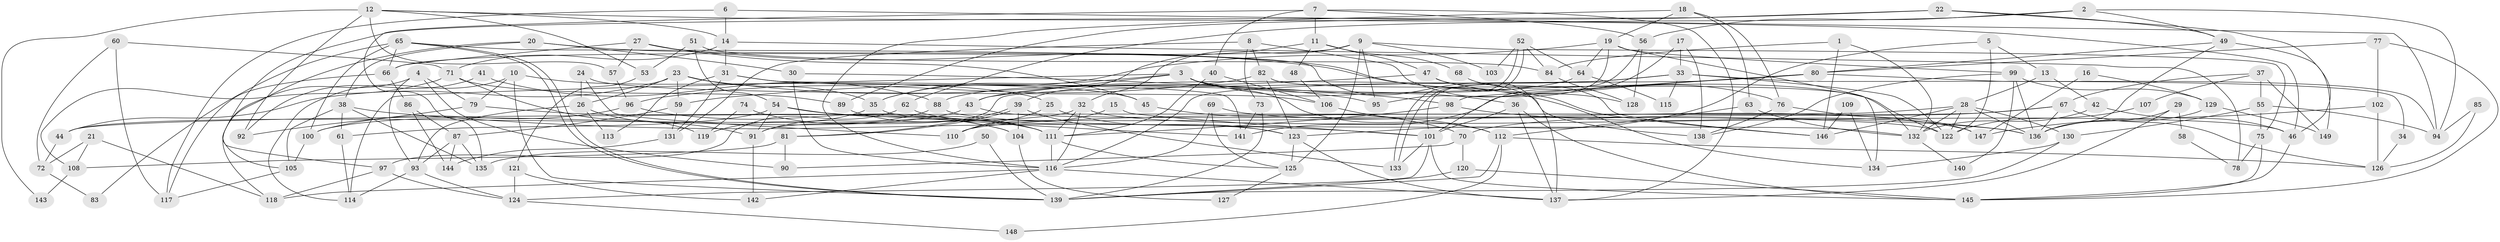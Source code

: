 // Generated by graph-tools (version 1.1) at 2025/52/03/09/25 04:52:05]
// undirected, 149 vertices, 298 edges
graph export_dot {
graph [start="1"]
  node [color=gray90,style=filled];
  1;
  2;
  3;
  4;
  5;
  6;
  7;
  8;
  9;
  10;
  11;
  12;
  13;
  14;
  15;
  16;
  17;
  18;
  19;
  20;
  21;
  22;
  23;
  24;
  25;
  26;
  27;
  28;
  29;
  30;
  31;
  32;
  33;
  34;
  35;
  36;
  37;
  38;
  39;
  40;
  41;
  42;
  43;
  44;
  45;
  46;
  47;
  48;
  49;
  50;
  51;
  52;
  53;
  54;
  55;
  56;
  57;
  58;
  59;
  60;
  61;
  62;
  63;
  64;
  65;
  66;
  67;
  68;
  69;
  70;
  71;
  72;
  73;
  74;
  75;
  76;
  77;
  78;
  79;
  80;
  81;
  82;
  83;
  84;
  85;
  86;
  87;
  88;
  89;
  90;
  91;
  92;
  93;
  94;
  95;
  96;
  97;
  98;
  99;
  100;
  101;
  102;
  103;
  104;
  105;
  106;
  107;
  108;
  109;
  110;
  111;
  112;
  113;
  114;
  115;
  116;
  117;
  118;
  119;
  120;
  121;
  122;
  123;
  124;
  125;
  126;
  127;
  128;
  129;
  130;
  131;
  132;
  133;
  134;
  135;
  136;
  137;
  138;
  139;
  140;
  141;
  142;
  143;
  144;
  145;
  146;
  147;
  148;
  149;
  1 -- 146;
  1 -- 132;
  1 -- 84;
  2 -- 56;
  2 -- 49;
  2 -- 62;
  2 -- 94;
  3 -- 35;
  3 -- 122;
  3 -- 36;
  3 -- 43;
  3 -- 112;
  3 -- 114;
  4 -- 93;
  4 -- 79;
  4 -- 90;
  4 -- 118;
  5 -- 13;
  5 -- 123;
  5 -- 122;
  6 -- 117;
  6 -- 94;
  6 -- 14;
  7 -- 11;
  7 -- 137;
  7 -- 40;
  7 -- 56;
  7 -- 135;
  8 -- 128;
  8 -- 73;
  8 -- 82;
  8 -- 131;
  9 -- 75;
  9 -- 95;
  9 -- 32;
  9 -- 66;
  9 -- 103;
  9 -- 125;
  10 -- 114;
  10 -- 139;
  10 -- 25;
  10 -- 79;
  11 -- 47;
  11 -- 39;
  11 -- 48;
  11 -- 68;
  12 -- 46;
  12 -- 14;
  12 -- 53;
  12 -- 57;
  12 -- 92;
  12 -- 143;
  13 -- 42;
  13 -- 28;
  14 -- 31;
  14 -- 71;
  14 -- 78;
  15 -- 110;
  15 -- 101;
  16 -- 129;
  16 -- 147;
  17 -- 101;
  17 -- 33;
  17 -- 138;
  18 -- 76;
  18 -- 116;
  18 -- 19;
  18 -- 63;
  19 -- 99;
  19 -- 35;
  19 -- 64;
  19 -- 95;
  19 -- 134;
  20 -- 105;
  20 -- 38;
  20 -- 30;
  20 -- 146;
  21 -- 108;
  21 -- 118;
  21 -- 72;
  22 -- 46;
  22 -- 97;
  22 -- 49;
  22 -- 89;
  23 -- 35;
  23 -- 44;
  23 -- 26;
  23 -- 59;
  23 -- 95;
  24 -- 26;
  24 -- 106;
  24 -- 110;
  25 -- 110;
  25 -- 123;
  26 -- 91;
  26 -- 93;
  26 -- 113;
  27 -- 66;
  27 -- 134;
  27 -- 45;
  27 -- 57;
  28 -- 122;
  28 -- 44;
  28 -- 130;
  28 -- 132;
  28 -- 136;
  28 -- 146;
  29 -- 137;
  29 -- 136;
  29 -- 58;
  30 -- 116;
  30 -- 98;
  31 -- 131;
  31 -- 45;
  31 -- 113;
  31 -- 141;
  32 -- 116;
  32 -- 44;
  32 -- 46;
  32 -- 111;
  33 -- 43;
  33 -- 116;
  33 -- 34;
  33 -- 115;
  33 -- 122;
  34 -- 126;
  35 -- 141;
  35 -- 119;
  36 -- 137;
  36 -- 101;
  36 -- 145;
  37 -- 149;
  37 -- 55;
  37 -- 67;
  37 -- 107;
  38 -- 101;
  38 -- 61;
  38 -- 105;
  38 -- 135;
  39 -- 81;
  39 -- 81;
  39 -- 133;
  39 -- 104;
  40 -- 111;
  40 -- 106;
  41 -- 92;
  41 -- 88;
  42 -- 46;
  42 -- 132;
  43 -- 122;
  43 -- 100;
  44 -- 72;
  45 -- 70;
  46 -- 145;
  47 -- 59;
  47 -- 76;
  47 -- 137;
  48 -- 106;
  49 -- 136;
  49 -- 80;
  49 -- 149;
  50 -- 139;
  50 -- 135;
  51 -- 84;
  51 -- 54;
  51 -- 53;
  52 -- 133;
  52 -- 133;
  52 -- 64;
  52 -- 84;
  52 -- 103;
  53 -- 121;
  54 -- 111;
  54 -- 136;
  54 -- 61;
  54 -- 91;
  55 -- 94;
  55 -- 130;
  55 -- 75;
  56 -- 101;
  56 -- 128;
  57 -- 96;
  58 -- 78;
  59 -- 87;
  59 -- 131;
  60 -- 117;
  60 -- 71;
  60 -- 72;
  61 -- 114;
  62 -- 97;
  62 -- 123;
  63 -- 132;
  63 -- 112;
  64 -- 88;
  64 -- 115;
  65 -- 139;
  65 -- 139;
  65 -- 100;
  65 -- 66;
  65 -- 83;
  65 -- 138;
  66 -- 86;
  66 -- 117;
  67 -- 136;
  67 -- 70;
  67 -- 110;
  67 -- 126;
  68 -- 146;
  69 -- 116;
  69 -- 125;
  69 -- 147;
  70 -- 120;
  70 -- 90;
  71 -- 89;
  71 -- 108;
  71 -- 119;
  72 -- 83;
  73 -- 139;
  73 -- 141;
  74 -- 104;
  74 -- 119;
  75 -- 145;
  75 -- 78;
  76 -- 138;
  76 -- 147;
  77 -- 145;
  77 -- 80;
  77 -- 102;
  79 -- 111;
  79 -- 92;
  80 -- 98;
  80 -- 91;
  80 -- 94;
  80 -- 141;
  81 -- 90;
  81 -- 108;
  82 -- 123;
  82 -- 96;
  82 -- 132;
  84 -- 128;
  85 -- 126;
  85 -- 94;
  86 -- 144;
  86 -- 87;
  87 -- 135;
  87 -- 93;
  87 -- 144;
  88 -- 132;
  88 -- 91;
  89 -- 111;
  91 -- 142;
  93 -- 114;
  93 -- 124;
  96 -- 100;
  96 -- 104;
  97 -- 124;
  97 -- 118;
  98 -- 111;
  98 -- 136;
  99 -- 138;
  99 -- 136;
  99 -- 129;
  99 -- 140;
  100 -- 105;
  101 -- 124;
  101 -- 133;
  101 -- 145;
  102 -- 126;
  102 -- 147;
  104 -- 127;
  105 -- 117;
  106 -- 112;
  107 -- 122;
  108 -- 143;
  109 -- 146;
  109 -- 134;
  111 -- 125;
  111 -- 116;
  112 -- 126;
  112 -- 139;
  112 -- 148;
  116 -- 137;
  116 -- 118;
  116 -- 142;
  120 -- 145;
  120 -- 139;
  121 -- 142;
  121 -- 124;
  123 -- 125;
  123 -- 137;
  124 -- 148;
  125 -- 127;
  129 -- 136;
  129 -- 149;
  130 -- 139;
  130 -- 134;
  131 -- 144;
  132 -- 140;
}
